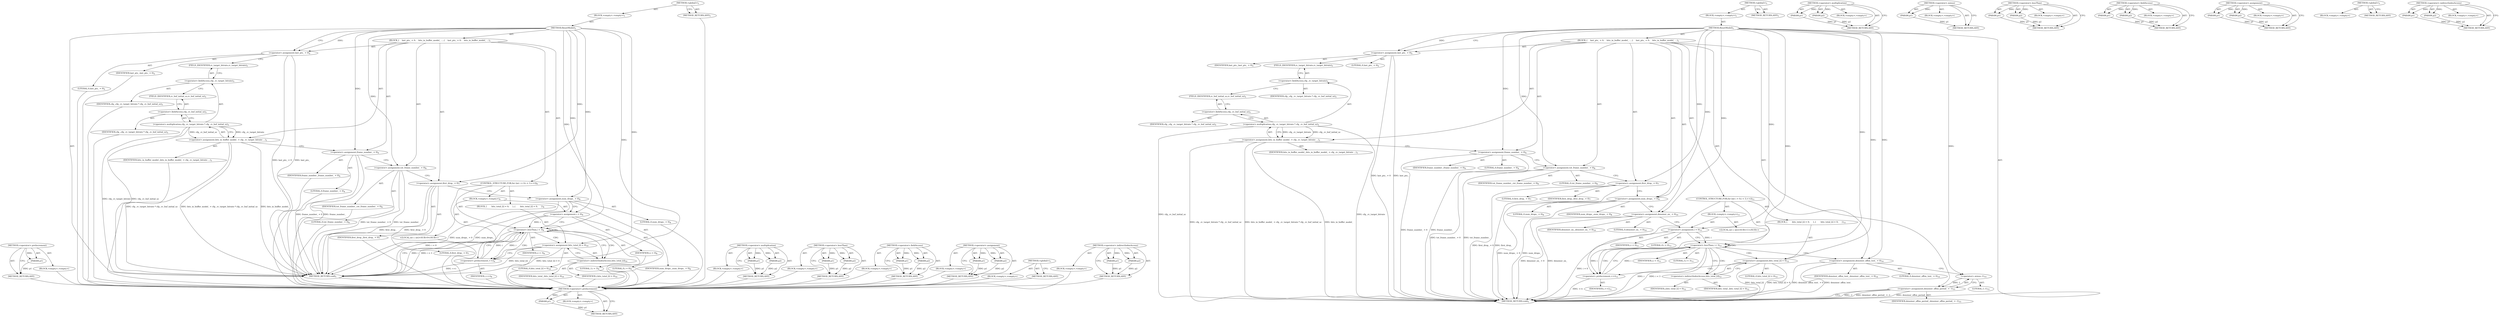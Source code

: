 digraph "&lt;operator&gt;.indirectIndexAccess" {
vulnerable_88 [label=<(METHOD,&lt;operator&gt;.preIncrement)>];
vulnerable_89 [label=<(PARAM,p1)>];
vulnerable_90 [label=<(BLOCK,&lt;empty&gt;,&lt;empty&gt;)>];
vulnerable_91 [label=<(METHOD_RETURN,ANY)>];
vulnerable_6 [label=<(METHOD,&lt;global&gt;)<SUB>1</SUB>>];
vulnerable_7 [label=<(BLOCK,&lt;empty&gt;,&lt;empty&gt;)<SUB>1</SUB>>];
vulnerable_8 [label=<(METHOD,ResetModel)<SUB>1</SUB>>];
vulnerable_9 [label=<(BLOCK,{
    last_pts_ = 0;
    bits_in_buffer_model_ ...,{
    last_pts_ = 0;
    bits_in_buffer_model_ ...)<SUB>1</SUB>>];
vulnerable_10 [label=<(&lt;operator&gt;.assignment,last_pts_ = 0)<SUB>2</SUB>>];
vulnerable_11 [label=<(IDENTIFIER,last_pts_,last_pts_ = 0)<SUB>2</SUB>>];
vulnerable_12 [label=<(LITERAL,0,last_pts_ = 0)<SUB>2</SUB>>];
vulnerable_13 [label=<(&lt;operator&gt;.assignment,bits_in_buffer_model_ = cfg_.rc_target_bitrate ...)<SUB>3</SUB>>];
vulnerable_14 [label=<(IDENTIFIER,bits_in_buffer_model_,bits_in_buffer_model_ = cfg_.rc_target_bitrate ...)<SUB>3</SUB>>];
vulnerable_15 [label=<(&lt;operator&gt;.multiplication,cfg_.rc_target_bitrate * cfg_.rc_buf_initial_sz)<SUB>3</SUB>>];
vulnerable_16 [label=<(&lt;operator&gt;.fieldAccess,cfg_.rc_target_bitrate)<SUB>3</SUB>>];
vulnerable_17 [label=<(IDENTIFIER,cfg_,cfg_.rc_target_bitrate * cfg_.rc_buf_initial_sz)<SUB>3</SUB>>];
vulnerable_18 [label=<(FIELD_IDENTIFIER,rc_target_bitrate,rc_target_bitrate)<SUB>3</SUB>>];
vulnerable_19 [label=<(&lt;operator&gt;.fieldAccess,cfg_.rc_buf_initial_sz)<SUB>3</SUB>>];
vulnerable_20 [label=<(IDENTIFIER,cfg_,cfg_.rc_target_bitrate * cfg_.rc_buf_initial_sz)<SUB>3</SUB>>];
vulnerable_21 [label=<(FIELD_IDENTIFIER,rc_buf_initial_sz,rc_buf_initial_sz)<SUB>3</SUB>>];
vulnerable_22 [label=<(&lt;operator&gt;.assignment,frame_number_ = 0)<SUB>4</SUB>>];
vulnerable_23 [label=<(IDENTIFIER,frame_number_,frame_number_ = 0)<SUB>4</SUB>>];
vulnerable_24 [label=<(LITERAL,0,frame_number_ = 0)<SUB>4</SUB>>];
vulnerable_25 [label=<(&lt;operator&gt;.assignment,tot_frame_number_ = 0)<SUB>6</SUB>>];
vulnerable_26 [label=<(IDENTIFIER,tot_frame_number_,tot_frame_number_ = 0)<SUB>6</SUB>>];
vulnerable_27 [label=<(LITERAL,0,tot_frame_number_ = 0)<SUB>6</SUB>>];
vulnerable_28 [label=<(&lt;operator&gt;.assignment,first_drop_ = 0)<SUB>7</SUB>>];
vulnerable_29 [label=<(IDENTIFIER,first_drop_,first_drop_ = 0)<SUB>7</SUB>>];
vulnerable_30 [label=<(LITERAL,0,first_drop_ = 0)<SUB>7</SUB>>];
vulnerable_31 [label=<(&lt;operator&gt;.assignment,num_drops_ = 0)<SUB>8</SUB>>];
vulnerable_32 [label=<(IDENTIFIER,num_drops_,num_drops_ = 0)<SUB>8</SUB>>];
vulnerable_33 [label=<(LITERAL,0,num_drops_ = 0)<SUB>8</SUB>>];
vulnerable_34 [label=<(CONTROL_STRUCTURE,FOR,for (int i = 0;i &lt; 3;++i))<SUB>9</SUB>>];
vulnerable_35 [label=<(BLOCK,&lt;empty&gt;,&lt;empty&gt;)<SUB>9</SUB>>];
vulnerable_36 [label="<(LOCAL,int i: int)<SUB>9</SUB>>"];
vulnerable_37 [label=<(&lt;operator&gt;.assignment,i = 0)<SUB>9</SUB>>];
vulnerable_38 [label=<(IDENTIFIER,i,i = 0)<SUB>9</SUB>>];
vulnerable_39 [label=<(LITERAL,0,i = 0)<SUB>9</SUB>>];
vulnerable_40 [label=<(&lt;operator&gt;.lessThan,i &lt; 3)<SUB>9</SUB>>];
vulnerable_41 [label=<(IDENTIFIER,i,i &lt; 3)<SUB>9</SUB>>];
vulnerable_42 [label=<(LITERAL,3,i &lt; 3)<SUB>9</SUB>>];
vulnerable_43 [label=<(&lt;operator&gt;.preIncrement,++i)<SUB>9</SUB>>];
vulnerable_44 [label=<(IDENTIFIER,i,++i)<SUB>9</SUB>>];
vulnerable_45 [label=<(BLOCK,{
       bits_total_[i] = 0;
     },{
       bits_total_[i] = 0;
     })<SUB>9</SUB>>];
vulnerable_46 [label=<(&lt;operator&gt;.assignment,bits_total_[i] = 0)<SUB>10</SUB>>];
vulnerable_47 [label=<(&lt;operator&gt;.indirectIndexAccess,bits_total_[i])<SUB>10</SUB>>];
vulnerable_48 [label=<(IDENTIFIER,bits_total_,bits_total_[i] = 0)<SUB>10</SUB>>];
vulnerable_49 [label=<(IDENTIFIER,i,bits_total_[i] = 0)<SUB>10</SUB>>];
vulnerable_50 [label=<(LITERAL,0,bits_total_[i] = 0)<SUB>10</SUB>>];
vulnerable_51 [label=<(METHOD_RETURN,void)<SUB>1</SUB>>];
vulnerable_53 [label=<(METHOD_RETURN,ANY)<SUB>1</SUB>>];
vulnerable_73 [label=<(METHOD,&lt;operator&gt;.multiplication)>];
vulnerable_74 [label=<(PARAM,p1)>];
vulnerable_75 [label=<(PARAM,p2)>];
vulnerable_76 [label=<(BLOCK,&lt;empty&gt;,&lt;empty&gt;)>];
vulnerable_77 [label=<(METHOD_RETURN,ANY)>];
vulnerable_83 [label=<(METHOD,&lt;operator&gt;.lessThan)>];
vulnerable_84 [label=<(PARAM,p1)>];
vulnerable_85 [label=<(PARAM,p2)>];
vulnerable_86 [label=<(BLOCK,&lt;empty&gt;,&lt;empty&gt;)>];
vulnerable_87 [label=<(METHOD_RETURN,ANY)>];
vulnerable_78 [label=<(METHOD,&lt;operator&gt;.fieldAccess)>];
vulnerable_79 [label=<(PARAM,p1)>];
vulnerable_80 [label=<(PARAM,p2)>];
vulnerable_81 [label=<(BLOCK,&lt;empty&gt;,&lt;empty&gt;)>];
vulnerable_82 [label=<(METHOD_RETURN,ANY)>];
vulnerable_68 [label=<(METHOD,&lt;operator&gt;.assignment)>];
vulnerable_69 [label=<(PARAM,p1)>];
vulnerable_70 [label=<(PARAM,p2)>];
vulnerable_71 [label=<(BLOCK,&lt;empty&gt;,&lt;empty&gt;)>];
vulnerable_72 [label=<(METHOD_RETURN,ANY)>];
vulnerable_62 [label=<(METHOD,&lt;global&gt;)<SUB>1</SUB>>];
vulnerable_63 [label=<(BLOCK,&lt;empty&gt;,&lt;empty&gt;)>];
vulnerable_64 [label=<(METHOD_RETURN,ANY)>];
vulnerable_92 [label=<(METHOD,&lt;operator&gt;.indirectIndexAccess)>];
vulnerable_93 [label=<(PARAM,p1)>];
vulnerable_94 [label=<(PARAM,p2)>];
vulnerable_95 [label=<(BLOCK,&lt;empty&gt;,&lt;empty&gt;)>];
vulnerable_96 [label=<(METHOD_RETURN,ANY)>];
fixed_98 [label=<(METHOD,&lt;operator&gt;.preIncrement)>];
fixed_99 [label=<(PARAM,p1)>];
fixed_100 [label=<(BLOCK,&lt;empty&gt;,&lt;empty&gt;)>];
fixed_101 [label=<(METHOD_RETURN,ANY)>];
fixed_6 [label=<(METHOD,&lt;global&gt;)<SUB>1</SUB>>];
fixed_7 [label=<(BLOCK,&lt;empty&gt;,&lt;empty&gt;)<SUB>1</SUB>>];
fixed_8 [label=<(METHOD,ResetModel)<SUB>1</SUB>>];
fixed_9 [label=<(BLOCK,{
    last_pts_ = 0;
    bits_in_buffer_model_ ...,{
    last_pts_ = 0;
    bits_in_buffer_model_ ...)<SUB>1</SUB>>];
fixed_10 [label=<(&lt;operator&gt;.assignment,last_pts_ = 0)<SUB>2</SUB>>];
fixed_11 [label=<(IDENTIFIER,last_pts_,last_pts_ = 0)<SUB>2</SUB>>];
fixed_12 [label=<(LITERAL,0,last_pts_ = 0)<SUB>2</SUB>>];
fixed_13 [label=<(&lt;operator&gt;.assignment,bits_in_buffer_model_ = cfg_.rc_target_bitrate ...)<SUB>3</SUB>>];
fixed_14 [label=<(IDENTIFIER,bits_in_buffer_model_,bits_in_buffer_model_ = cfg_.rc_target_bitrate ...)<SUB>3</SUB>>];
fixed_15 [label=<(&lt;operator&gt;.multiplication,cfg_.rc_target_bitrate * cfg_.rc_buf_initial_sz)<SUB>3</SUB>>];
fixed_16 [label=<(&lt;operator&gt;.fieldAccess,cfg_.rc_target_bitrate)<SUB>3</SUB>>];
fixed_17 [label=<(IDENTIFIER,cfg_,cfg_.rc_target_bitrate * cfg_.rc_buf_initial_sz)<SUB>3</SUB>>];
fixed_18 [label=<(FIELD_IDENTIFIER,rc_target_bitrate,rc_target_bitrate)<SUB>3</SUB>>];
fixed_19 [label=<(&lt;operator&gt;.fieldAccess,cfg_.rc_buf_initial_sz)<SUB>3</SUB>>];
fixed_20 [label=<(IDENTIFIER,cfg_,cfg_.rc_target_bitrate * cfg_.rc_buf_initial_sz)<SUB>3</SUB>>];
fixed_21 [label=<(FIELD_IDENTIFIER,rc_buf_initial_sz,rc_buf_initial_sz)<SUB>3</SUB>>];
fixed_22 [label=<(&lt;operator&gt;.assignment,frame_number_ = 0)<SUB>4</SUB>>];
fixed_23 [label=<(IDENTIFIER,frame_number_,frame_number_ = 0)<SUB>4</SUB>>];
fixed_24 [label=<(LITERAL,0,frame_number_ = 0)<SUB>4</SUB>>];
fixed_25 [label=<(&lt;operator&gt;.assignment,tot_frame_number_ = 0)<SUB>6</SUB>>];
fixed_26 [label=<(IDENTIFIER,tot_frame_number_,tot_frame_number_ = 0)<SUB>6</SUB>>];
fixed_27 [label=<(LITERAL,0,tot_frame_number_ = 0)<SUB>6</SUB>>];
fixed_28 [label=<(&lt;operator&gt;.assignment,first_drop_ = 0)<SUB>7</SUB>>];
fixed_29 [label=<(IDENTIFIER,first_drop_,first_drop_ = 0)<SUB>7</SUB>>];
fixed_30 [label=<(LITERAL,0,first_drop_ = 0)<SUB>7</SUB>>];
fixed_31 [label=<(&lt;operator&gt;.assignment,num_drops_ = 0)<SUB>8</SUB>>];
fixed_32 [label=<(IDENTIFIER,num_drops_,num_drops_ = 0)<SUB>8</SUB>>];
fixed_33 [label=<(LITERAL,0,num_drops_ = 0)<SUB>8</SUB>>];
fixed_34 [label=<(&lt;operator&gt;.assignment,denoiser_on_ = 0)<SUB>10</SUB>>];
fixed_35 [label=<(IDENTIFIER,denoiser_on_,denoiser_on_ = 0)<SUB>10</SUB>>];
fixed_36 [label=<(LITERAL,0,denoiser_on_ = 0)<SUB>10</SUB>>];
fixed_37 [label=<(CONTROL_STRUCTURE,FOR,for (int i = 0;i &lt; 3;++i))<SUB>11</SUB>>];
fixed_38 [label=<(BLOCK,&lt;empty&gt;,&lt;empty&gt;)<SUB>11</SUB>>];
fixed_39 [label="<(LOCAL,int i: int)<SUB>11</SUB>>"];
fixed_40 [label=<(&lt;operator&gt;.assignment,i = 0)<SUB>11</SUB>>];
fixed_41 [label=<(IDENTIFIER,i,i = 0)<SUB>11</SUB>>];
fixed_42 [label=<(LITERAL,0,i = 0)<SUB>11</SUB>>];
fixed_43 [label=<(&lt;operator&gt;.lessThan,i &lt; 3)<SUB>11</SUB>>];
fixed_44 [label=<(IDENTIFIER,i,i &lt; 3)<SUB>11</SUB>>];
fixed_45 [label=<(LITERAL,3,i &lt; 3)<SUB>11</SUB>>];
fixed_46 [label=<(&lt;operator&gt;.preIncrement,++i)<SUB>11</SUB>>];
fixed_47 [label=<(IDENTIFIER,i,++i)<SUB>11</SUB>>];
fixed_48 [label=<(BLOCK,{
       bits_total_[i] = 0;
     },{
       bits_total_[i] = 0;
     })<SUB>11</SUB>>];
fixed_49 [label=<(&lt;operator&gt;.assignment,bits_total_[i] = 0)<SUB>12</SUB>>];
fixed_50 [label=<(&lt;operator&gt;.indirectIndexAccess,bits_total_[i])<SUB>12</SUB>>];
fixed_51 [label=<(IDENTIFIER,bits_total_,bits_total_[i] = 0)<SUB>12</SUB>>];
fixed_52 [label=<(IDENTIFIER,i,bits_total_[i] = 0)<SUB>12</SUB>>];
fixed_53 [label=<(LITERAL,0,bits_total_[i] = 0)<SUB>12</SUB>>];
fixed_54 [label=<(&lt;operator&gt;.assignment,denoiser_offon_test_ = 0)<SUB>14</SUB>>];
fixed_55 [label=<(IDENTIFIER,denoiser_offon_test_,denoiser_offon_test_ = 0)<SUB>14</SUB>>];
fixed_56 [label=<(LITERAL,0,denoiser_offon_test_ = 0)<SUB>14</SUB>>];
fixed_57 [label=<(&lt;operator&gt;.assignment,denoiser_offon_period_ = -1)<SUB>15</SUB>>];
fixed_58 [label=<(IDENTIFIER,denoiser_offon_period_,denoiser_offon_period_ = -1)<SUB>15</SUB>>];
fixed_59 [label=<(&lt;operator&gt;.minus,-1)<SUB>15</SUB>>];
fixed_60 [label=<(LITERAL,1,-1)<SUB>15</SUB>>];
fixed_61 [label=<(METHOD_RETURN,void)<SUB>1</SUB>>];
fixed_63 [label=<(METHOD_RETURN,ANY)<SUB>1</SUB>>];
fixed_83 [label=<(METHOD,&lt;operator&gt;.multiplication)>];
fixed_84 [label=<(PARAM,p1)>];
fixed_85 [label=<(PARAM,p2)>];
fixed_86 [label=<(BLOCK,&lt;empty&gt;,&lt;empty&gt;)>];
fixed_87 [label=<(METHOD_RETURN,ANY)>];
fixed_107 [label=<(METHOD,&lt;operator&gt;.minus)>];
fixed_108 [label=<(PARAM,p1)>];
fixed_109 [label=<(BLOCK,&lt;empty&gt;,&lt;empty&gt;)>];
fixed_110 [label=<(METHOD_RETURN,ANY)>];
fixed_93 [label=<(METHOD,&lt;operator&gt;.lessThan)>];
fixed_94 [label=<(PARAM,p1)>];
fixed_95 [label=<(PARAM,p2)>];
fixed_96 [label=<(BLOCK,&lt;empty&gt;,&lt;empty&gt;)>];
fixed_97 [label=<(METHOD_RETURN,ANY)>];
fixed_88 [label=<(METHOD,&lt;operator&gt;.fieldAccess)>];
fixed_89 [label=<(PARAM,p1)>];
fixed_90 [label=<(PARAM,p2)>];
fixed_91 [label=<(BLOCK,&lt;empty&gt;,&lt;empty&gt;)>];
fixed_92 [label=<(METHOD_RETURN,ANY)>];
fixed_78 [label=<(METHOD,&lt;operator&gt;.assignment)>];
fixed_79 [label=<(PARAM,p1)>];
fixed_80 [label=<(PARAM,p2)>];
fixed_81 [label=<(BLOCK,&lt;empty&gt;,&lt;empty&gt;)>];
fixed_82 [label=<(METHOD_RETURN,ANY)>];
fixed_72 [label=<(METHOD,&lt;global&gt;)<SUB>1</SUB>>];
fixed_73 [label=<(BLOCK,&lt;empty&gt;,&lt;empty&gt;)>];
fixed_74 [label=<(METHOD_RETURN,ANY)>];
fixed_102 [label=<(METHOD,&lt;operator&gt;.indirectIndexAccess)>];
fixed_103 [label=<(PARAM,p1)>];
fixed_104 [label=<(PARAM,p2)>];
fixed_105 [label=<(BLOCK,&lt;empty&gt;,&lt;empty&gt;)>];
fixed_106 [label=<(METHOD_RETURN,ANY)>];
vulnerable_88 -> vulnerable_89  [key=0, label="AST: "];
vulnerable_88 -> vulnerable_89  [key=1, label="DDG: "];
vulnerable_88 -> vulnerable_90  [key=0, label="AST: "];
vulnerable_88 -> vulnerable_91  [key=0, label="AST: "];
vulnerable_88 -> vulnerable_91  [key=1, label="CFG: "];
vulnerable_89 -> vulnerable_91  [key=0, label="DDG: p1"];
vulnerable_90 -> fixed_98  [key=0];
vulnerable_91 -> fixed_98  [key=0];
vulnerable_6 -> vulnerable_7  [key=0, label="AST: "];
vulnerable_6 -> vulnerable_53  [key=0, label="AST: "];
vulnerable_6 -> vulnerable_53  [key=1, label="CFG: "];
vulnerable_7 -> vulnerable_8  [key=0, label="AST: "];
vulnerable_8 -> vulnerable_9  [key=0, label="AST: "];
vulnerable_8 -> vulnerable_51  [key=0, label="AST: "];
vulnerable_8 -> vulnerable_10  [key=0, label="CFG: "];
vulnerable_8 -> vulnerable_10  [key=1, label="DDG: "];
vulnerable_8 -> vulnerable_22  [key=0, label="DDG: "];
vulnerable_8 -> vulnerable_25  [key=0, label="DDG: "];
vulnerable_8 -> vulnerable_28  [key=0, label="DDG: "];
vulnerable_8 -> vulnerable_31  [key=0, label="DDG: "];
vulnerable_8 -> vulnerable_37  [key=0, label="DDG: "];
vulnerable_8 -> vulnerable_40  [key=0, label="DDG: "];
vulnerable_8 -> vulnerable_43  [key=0, label="DDG: "];
vulnerable_8 -> vulnerable_46  [key=0, label="DDG: "];
vulnerable_9 -> vulnerable_10  [key=0, label="AST: "];
vulnerable_9 -> vulnerable_13  [key=0, label="AST: "];
vulnerable_9 -> vulnerable_22  [key=0, label="AST: "];
vulnerable_9 -> vulnerable_25  [key=0, label="AST: "];
vulnerable_9 -> vulnerable_28  [key=0, label="AST: "];
vulnerable_9 -> vulnerable_31  [key=0, label="AST: "];
vulnerable_9 -> vulnerable_34  [key=0, label="AST: "];
vulnerable_10 -> vulnerable_11  [key=0, label="AST: "];
vulnerable_10 -> vulnerable_12  [key=0, label="AST: "];
vulnerable_10 -> vulnerable_18  [key=0, label="CFG: "];
vulnerable_10 -> vulnerable_51  [key=0, label="DDG: last_pts_ = 0"];
vulnerable_10 -> vulnerable_51  [key=1, label="DDG: last_pts_"];
vulnerable_11 -> fixed_98  [key=0];
vulnerable_12 -> fixed_98  [key=0];
vulnerable_13 -> vulnerable_14  [key=0, label="AST: "];
vulnerable_13 -> vulnerable_15  [key=0, label="AST: "];
vulnerable_13 -> vulnerable_22  [key=0, label="CFG: "];
vulnerable_13 -> vulnerable_51  [key=0, label="DDG: cfg_.rc_target_bitrate * cfg_.rc_buf_initial_sz"];
vulnerable_13 -> vulnerable_51  [key=1, label="DDG: bits_in_buffer_model_ = cfg_.rc_target_bitrate * cfg_.rc_buf_initial_sz"];
vulnerable_13 -> vulnerable_51  [key=2, label="DDG: bits_in_buffer_model_"];
vulnerable_14 -> fixed_98  [key=0];
vulnerable_15 -> vulnerable_16  [key=0, label="AST: "];
vulnerable_15 -> vulnerable_19  [key=0, label="AST: "];
vulnerable_15 -> vulnerable_13  [key=0, label="CFG: "];
vulnerable_15 -> vulnerable_13  [key=1, label="DDG: cfg_.rc_target_bitrate"];
vulnerable_15 -> vulnerable_13  [key=2, label="DDG: cfg_.rc_buf_initial_sz"];
vulnerable_15 -> vulnerable_51  [key=0, label="DDG: cfg_.rc_target_bitrate"];
vulnerable_15 -> vulnerable_51  [key=1, label="DDG: cfg_.rc_buf_initial_sz"];
vulnerable_16 -> vulnerable_17  [key=0, label="AST: "];
vulnerable_16 -> vulnerable_18  [key=0, label="AST: "];
vulnerable_16 -> vulnerable_21  [key=0, label="CFG: "];
vulnerable_17 -> fixed_98  [key=0];
vulnerable_18 -> vulnerable_16  [key=0, label="CFG: "];
vulnerable_19 -> vulnerable_20  [key=0, label="AST: "];
vulnerable_19 -> vulnerable_21  [key=0, label="AST: "];
vulnerable_19 -> vulnerable_15  [key=0, label="CFG: "];
vulnerable_20 -> fixed_98  [key=0];
vulnerable_21 -> vulnerable_19  [key=0, label="CFG: "];
vulnerable_22 -> vulnerable_23  [key=0, label="AST: "];
vulnerable_22 -> vulnerable_24  [key=0, label="AST: "];
vulnerable_22 -> vulnerable_25  [key=0, label="CFG: "];
vulnerable_22 -> vulnerable_51  [key=0, label="DDG: frame_number_ = 0"];
vulnerable_22 -> vulnerable_51  [key=1, label="DDG: frame_number_"];
vulnerable_23 -> fixed_98  [key=0];
vulnerable_24 -> fixed_98  [key=0];
vulnerable_25 -> vulnerable_26  [key=0, label="AST: "];
vulnerable_25 -> vulnerable_27  [key=0, label="AST: "];
vulnerable_25 -> vulnerable_28  [key=0, label="CFG: "];
vulnerable_25 -> vulnerable_51  [key=0, label="DDG: tot_frame_number_ = 0"];
vulnerable_25 -> vulnerable_51  [key=1, label="DDG: tot_frame_number_"];
vulnerable_26 -> fixed_98  [key=0];
vulnerable_27 -> fixed_98  [key=0];
vulnerable_28 -> vulnerable_29  [key=0, label="AST: "];
vulnerable_28 -> vulnerable_30  [key=0, label="AST: "];
vulnerable_28 -> vulnerable_31  [key=0, label="CFG: "];
vulnerable_28 -> vulnerable_51  [key=0, label="DDG: first_drop_ = 0"];
vulnerable_28 -> vulnerable_51  [key=1, label="DDG: first_drop_"];
vulnerable_29 -> fixed_98  [key=0];
vulnerable_30 -> fixed_98  [key=0];
vulnerable_31 -> vulnerable_32  [key=0, label="AST: "];
vulnerable_31 -> vulnerable_33  [key=0, label="AST: "];
vulnerable_31 -> vulnerable_37  [key=0, label="CFG: "];
vulnerable_31 -> vulnerable_51  [key=0, label="DDG: num_drops_ = 0"];
vulnerable_31 -> vulnerable_51  [key=1, label="DDG: num_drops_"];
vulnerable_32 -> fixed_98  [key=0];
vulnerable_33 -> fixed_98  [key=0];
vulnerable_34 -> vulnerable_35  [key=0, label="AST: "];
vulnerable_34 -> vulnerable_40  [key=0, label="AST: "];
vulnerable_34 -> vulnerable_43  [key=0, label="AST: "];
vulnerable_34 -> vulnerable_45  [key=0, label="AST: "];
vulnerable_35 -> vulnerable_36  [key=0, label="AST: "];
vulnerable_35 -> vulnerable_37  [key=0, label="AST: "];
vulnerable_36 -> fixed_98  [key=0];
vulnerable_37 -> vulnerable_38  [key=0, label="AST: "];
vulnerable_37 -> vulnerable_39  [key=0, label="AST: "];
vulnerable_37 -> vulnerable_40  [key=0, label="CFG: "];
vulnerable_37 -> vulnerable_40  [key=1, label="DDG: i"];
vulnerable_37 -> vulnerable_51  [key=0, label="DDG: i = 0"];
vulnerable_38 -> fixed_98  [key=0];
vulnerable_39 -> fixed_98  [key=0];
vulnerable_40 -> vulnerable_41  [key=0, label="AST: "];
vulnerable_40 -> vulnerable_42  [key=0, label="AST: "];
vulnerable_40 -> vulnerable_51  [key=0, label="CFG: "];
vulnerable_40 -> vulnerable_51  [key=1, label="DDG: i"];
vulnerable_40 -> vulnerable_51  [key=2, label="DDG: i &lt; 3"];
vulnerable_40 -> vulnerable_47  [key=0, label="CFG: "];
vulnerable_40 -> vulnerable_47  [key=1, label="CDG: "];
vulnerable_40 -> vulnerable_43  [key=0, label="DDG: i"];
vulnerable_40 -> vulnerable_43  [key=1, label="CDG: "];
vulnerable_40 -> vulnerable_40  [key=0, label="CDG: "];
vulnerable_40 -> vulnerable_46  [key=0, label="CDG: "];
vulnerable_41 -> fixed_98  [key=0];
vulnerable_42 -> fixed_98  [key=0];
vulnerable_43 -> vulnerable_44  [key=0, label="AST: "];
vulnerable_43 -> vulnerable_40  [key=0, label="CFG: "];
vulnerable_43 -> vulnerable_40  [key=1, label="DDG: i"];
vulnerable_43 -> vulnerable_51  [key=0, label="DDG: ++i"];
vulnerable_44 -> fixed_98  [key=0];
vulnerable_45 -> vulnerable_46  [key=0, label="AST: "];
vulnerable_46 -> vulnerable_47  [key=0, label="AST: "];
vulnerable_46 -> vulnerable_50  [key=0, label="AST: "];
vulnerable_46 -> vulnerable_43  [key=0, label="CFG: "];
vulnerable_46 -> vulnerable_51  [key=0, label="DDG: bits_total_[i]"];
vulnerable_46 -> vulnerable_51  [key=1, label="DDG: bits_total_[i] = 0"];
vulnerable_47 -> vulnerable_48  [key=0, label="AST: "];
vulnerable_47 -> vulnerable_49  [key=0, label="AST: "];
vulnerable_47 -> vulnerable_46  [key=0, label="CFG: "];
vulnerable_48 -> fixed_98  [key=0];
vulnerable_49 -> fixed_98  [key=0];
vulnerable_50 -> fixed_98  [key=0];
vulnerable_51 -> fixed_98  [key=0];
vulnerable_53 -> fixed_98  [key=0];
vulnerable_73 -> vulnerable_74  [key=0, label="AST: "];
vulnerable_73 -> vulnerable_74  [key=1, label="DDG: "];
vulnerable_73 -> vulnerable_76  [key=0, label="AST: "];
vulnerable_73 -> vulnerable_75  [key=0, label="AST: "];
vulnerable_73 -> vulnerable_75  [key=1, label="DDG: "];
vulnerable_73 -> vulnerable_77  [key=0, label="AST: "];
vulnerable_73 -> vulnerable_77  [key=1, label="CFG: "];
vulnerable_74 -> vulnerable_77  [key=0, label="DDG: p1"];
vulnerable_75 -> vulnerable_77  [key=0, label="DDG: p2"];
vulnerable_76 -> fixed_98  [key=0];
vulnerable_77 -> fixed_98  [key=0];
vulnerable_83 -> vulnerable_84  [key=0, label="AST: "];
vulnerable_83 -> vulnerable_84  [key=1, label="DDG: "];
vulnerable_83 -> vulnerable_86  [key=0, label="AST: "];
vulnerable_83 -> vulnerable_85  [key=0, label="AST: "];
vulnerable_83 -> vulnerable_85  [key=1, label="DDG: "];
vulnerable_83 -> vulnerable_87  [key=0, label="AST: "];
vulnerable_83 -> vulnerable_87  [key=1, label="CFG: "];
vulnerable_84 -> vulnerable_87  [key=0, label="DDG: p1"];
vulnerable_85 -> vulnerable_87  [key=0, label="DDG: p2"];
vulnerable_86 -> fixed_98  [key=0];
vulnerable_87 -> fixed_98  [key=0];
vulnerable_78 -> vulnerable_79  [key=0, label="AST: "];
vulnerable_78 -> vulnerable_79  [key=1, label="DDG: "];
vulnerable_78 -> vulnerable_81  [key=0, label="AST: "];
vulnerable_78 -> vulnerable_80  [key=0, label="AST: "];
vulnerable_78 -> vulnerable_80  [key=1, label="DDG: "];
vulnerable_78 -> vulnerable_82  [key=0, label="AST: "];
vulnerable_78 -> vulnerable_82  [key=1, label="CFG: "];
vulnerable_79 -> vulnerable_82  [key=0, label="DDG: p1"];
vulnerable_80 -> vulnerable_82  [key=0, label="DDG: p2"];
vulnerable_81 -> fixed_98  [key=0];
vulnerable_82 -> fixed_98  [key=0];
vulnerable_68 -> vulnerable_69  [key=0, label="AST: "];
vulnerable_68 -> vulnerable_69  [key=1, label="DDG: "];
vulnerable_68 -> vulnerable_71  [key=0, label="AST: "];
vulnerable_68 -> vulnerable_70  [key=0, label="AST: "];
vulnerable_68 -> vulnerable_70  [key=1, label="DDG: "];
vulnerable_68 -> vulnerable_72  [key=0, label="AST: "];
vulnerable_68 -> vulnerable_72  [key=1, label="CFG: "];
vulnerable_69 -> vulnerable_72  [key=0, label="DDG: p1"];
vulnerable_70 -> vulnerable_72  [key=0, label="DDG: p2"];
vulnerable_71 -> fixed_98  [key=0];
vulnerable_72 -> fixed_98  [key=0];
vulnerable_62 -> vulnerable_63  [key=0, label="AST: "];
vulnerable_62 -> vulnerable_64  [key=0, label="AST: "];
vulnerable_62 -> vulnerable_64  [key=1, label="CFG: "];
vulnerable_63 -> fixed_98  [key=0];
vulnerable_64 -> fixed_98  [key=0];
vulnerable_92 -> vulnerable_93  [key=0, label="AST: "];
vulnerable_92 -> vulnerable_93  [key=1, label="DDG: "];
vulnerable_92 -> vulnerable_95  [key=0, label="AST: "];
vulnerable_92 -> vulnerable_94  [key=0, label="AST: "];
vulnerable_92 -> vulnerable_94  [key=1, label="DDG: "];
vulnerable_92 -> vulnerable_96  [key=0, label="AST: "];
vulnerable_92 -> vulnerable_96  [key=1, label="CFG: "];
vulnerable_93 -> vulnerable_96  [key=0, label="DDG: p1"];
vulnerable_94 -> vulnerable_96  [key=0, label="DDG: p2"];
vulnerable_95 -> fixed_98  [key=0];
vulnerable_96 -> fixed_98  [key=0];
fixed_98 -> fixed_99  [key=0, label="AST: "];
fixed_98 -> fixed_99  [key=1, label="DDG: "];
fixed_98 -> fixed_100  [key=0, label="AST: "];
fixed_98 -> fixed_101  [key=0, label="AST: "];
fixed_98 -> fixed_101  [key=1, label="CFG: "];
fixed_99 -> fixed_101  [key=0, label="DDG: p1"];
fixed_6 -> fixed_7  [key=0, label="AST: "];
fixed_6 -> fixed_63  [key=0, label="AST: "];
fixed_6 -> fixed_63  [key=1, label="CFG: "];
fixed_7 -> fixed_8  [key=0, label="AST: "];
fixed_8 -> fixed_9  [key=0, label="AST: "];
fixed_8 -> fixed_61  [key=0, label="AST: "];
fixed_8 -> fixed_10  [key=0, label="CFG: "];
fixed_8 -> fixed_10  [key=1, label="DDG: "];
fixed_8 -> fixed_22  [key=0, label="DDG: "];
fixed_8 -> fixed_25  [key=0, label="DDG: "];
fixed_8 -> fixed_28  [key=0, label="DDG: "];
fixed_8 -> fixed_31  [key=0, label="DDG: "];
fixed_8 -> fixed_34  [key=0, label="DDG: "];
fixed_8 -> fixed_54  [key=0, label="DDG: "];
fixed_8 -> fixed_40  [key=0, label="DDG: "];
fixed_8 -> fixed_43  [key=0, label="DDG: "];
fixed_8 -> fixed_46  [key=0, label="DDG: "];
fixed_8 -> fixed_49  [key=0, label="DDG: "];
fixed_8 -> fixed_59  [key=0, label="DDG: "];
fixed_9 -> fixed_10  [key=0, label="AST: "];
fixed_9 -> fixed_13  [key=0, label="AST: "];
fixed_9 -> fixed_22  [key=0, label="AST: "];
fixed_9 -> fixed_25  [key=0, label="AST: "];
fixed_9 -> fixed_28  [key=0, label="AST: "];
fixed_9 -> fixed_31  [key=0, label="AST: "];
fixed_9 -> fixed_34  [key=0, label="AST: "];
fixed_9 -> fixed_37  [key=0, label="AST: "];
fixed_9 -> fixed_54  [key=0, label="AST: "];
fixed_9 -> fixed_57  [key=0, label="AST: "];
fixed_10 -> fixed_11  [key=0, label="AST: "];
fixed_10 -> fixed_12  [key=0, label="AST: "];
fixed_10 -> fixed_18  [key=0, label="CFG: "];
fixed_10 -> fixed_61  [key=0, label="DDG: last_pts_ = 0"];
fixed_10 -> fixed_61  [key=1, label="DDG: last_pts_"];
fixed_13 -> fixed_14  [key=0, label="AST: "];
fixed_13 -> fixed_15  [key=0, label="AST: "];
fixed_13 -> fixed_22  [key=0, label="CFG: "];
fixed_13 -> fixed_61  [key=0, label="DDG: cfg_.rc_target_bitrate * cfg_.rc_buf_initial_sz"];
fixed_13 -> fixed_61  [key=1, label="DDG: bits_in_buffer_model_ = cfg_.rc_target_bitrate * cfg_.rc_buf_initial_sz"];
fixed_13 -> fixed_61  [key=2, label="DDG: bits_in_buffer_model_"];
fixed_15 -> fixed_16  [key=0, label="AST: "];
fixed_15 -> fixed_19  [key=0, label="AST: "];
fixed_15 -> fixed_13  [key=0, label="CFG: "];
fixed_15 -> fixed_13  [key=1, label="DDG: cfg_.rc_target_bitrate"];
fixed_15 -> fixed_13  [key=2, label="DDG: cfg_.rc_buf_initial_sz"];
fixed_15 -> fixed_61  [key=0, label="DDG: cfg_.rc_target_bitrate"];
fixed_15 -> fixed_61  [key=1, label="DDG: cfg_.rc_buf_initial_sz"];
fixed_16 -> fixed_17  [key=0, label="AST: "];
fixed_16 -> fixed_18  [key=0, label="AST: "];
fixed_16 -> fixed_21  [key=0, label="CFG: "];
fixed_18 -> fixed_16  [key=0, label="CFG: "];
fixed_19 -> fixed_20  [key=0, label="AST: "];
fixed_19 -> fixed_21  [key=0, label="AST: "];
fixed_19 -> fixed_15  [key=0, label="CFG: "];
fixed_21 -> fixed_19  [key=0, label="CFG: "];
fixed_22 -> fixed_23  [key=0, label="AST: "];
fixed_22 -> fixed_24  [key=0, label="AST: "];
fixed_22 -> fixed_25  [key=0, label="CFG: "];
fixed_22 -> fixed_61  [key=0, label="DDG: frame_number_ = 0"];
fixed_22 -> fixed_61  [key=1, label="DDG: frame_number_"];
fixed_25 -> fixed_26  [key=0, label="AST: "];
fixed_25 -> fixed_27  [key=0, label="AST: "];
fixed_25 -> fixed_28  [key=0, label="CFG: "];
fixed_25 -> fixed_61  [key=0, label="DDG: tot_frame_number_ = 0"];
fixed_25 -> fixed_61  [key=1, label="DDG: tot_frame_number_"];
fixed_28 -> fixed_29  [key=0, label="AST: "];
fixed_28 -> fixed_30  [key=0, label="AST: "];
fixed_28 -> fixed_31  [key=0, label="CFG: "];
fixed_28 -> fixed_61  [key=0, label="DDG: first_drop_ = 0"];
fixed_28 -> fixed_61  [key=1, label="DDG: first_drop_"];
fixed_31 -> fixed_32  [key=0, label="AST: "];
fixed_31 -> fixed_33  [key=0, label="AST: "];
fixed_31 -> fixed_34  [key=0, label="CFG: "];
fixed_31 -> fixed_61  [key=0, label="DDG: num_drops_ = 0"];
fixed_31 -> fixed_61  [key=1, label="DDG: num_drops_"];
fixed_34 -> fixed_35  [key=0, label="AST: "];
fixed_34 -> fixed_36  [key=0, label="AST: "];
fixed_34 -> fixed_40  [key=0, label="CFG: "];
fixed_34 -> fixed_61  [key=0, label="DDG: denoiser_on_ = 0"];
fixed_34 -> fixed_61  [key=1, label="DDG: denoiser_on_"];
fixed_37 -> fixed_38  [key=0, label="AST: "];
fixed_37 -> fixed_43  [key=0, label="AST: "];
fixed_37 -> fixed_46  [key=0, label="AST: "];
fixed_37 -> fixed_48  [key=0, label="AST: "];
fixed_38 -> fixed_39  [key=0, label="AST: "];
fixed_38 -> fixed_40  [key=0, label="AST: "];
fixed_40 -> fixed_41  [key=0, label="AST: "];
fixed_40 -> fixed_42  [key=0, label="AST: "];
fixed_40 -> fixed_43  [key=0, label="CFG: "];
fixed_40 -> fixed_43  [key=1, label="DDG: i"];
fixed_40 -> fixed_61  [key=0, label="DDG: i = 0"];
fixed_43 -> fixed_44  [key=0, label="AST: "];
fixed_43 -> fixed_45  [key=0, label="AST: "];
fixed_43 -> fixed_50  [key=0, label="CFG: "];
fixed_43 -> fixed_50  [key=1, label="CDG: "];
fixed_43 -> fixed_54  [key=0, label="CFG: "];
fixed_43 -> fixed_61  [key=0, label="DDG: i"];
fixed_43 -> fixed_61  [key=1, label="DDG: i &lt; 3"];
fixed_43 -> fixed_46  [key=0, label="DDG: i"];
fixed_43 -> fixed_46  [key=1, label="CDG: "];
fixed_43 -> fixed_49  [key=0, label="CDG: "];
fixed_43 -> fixed_43  [key=0, label="CDG: "];
fixed_46 -> fixed_47  [key=0, label="AST: "];
fixed_46 -> fixed_43  [key=0, label="CFG: "];
fixed_46 -> fixed_43  [key=1, label="DDG: i"];
fixed_46 -> fixed_61  [key=0, label="DDG: ++i"];
fixed_48 -> fixed_49  [key=0, label="AST: "];
fixed_49 -> fixed_50  [key=0, label="AST: "];
fixed_49 -> fixed_53  [key=0, label="AST: "];
fixed_49 -> fixed_46  [key=0, label="CFG: "];
fixed_49 -> fixed_61  [key=0, label="DDG: bits_total_[i]"];
fixed_49 -> fixed_61  [key=1, label="DDG: bits_total_[i] = 0"];
fixed_50 -> fixed_51  [key=0, label="AST: "];
fixed_50 -> fixed_52  [key=0, label="AST: "];
fixed_50 -> fixed_49  [key=0, label="CFG: "];
fixed_54 -> fixed_55  [key=0, label="AST: "];
fixed_54 -> fixed_56  [key=0, label="AST: "];
fixed_54 -> fixed_59  [key=0, label="CFG: "];
fixed_54 -> fixed_61  [key=0, label="DDG: denoiser_offon_test_ = 0"];
fixed_54 -> fixed_61  [key=1, label="DDG: denoiser_offon_test_"];
fixed_57 -> fixed_58  [key=0, label="AST: "];
fixed_57 -> fixed_59  [key=0, label="AST: "];
fixed_57 -> fixed_61  [key=0, label="CFG: "];
fixed_57 -> fixed_61  [key=1, label="DDG: -1"];
fixed_57 -> fixed_61  [key=2, label="DDG: denoiser_offon_period_ = -1"];
fixed_57 -> fixed_61  [key=3, label="DDG: denoiser_offon_period_"];
fixed_59 -> fixed_60  [key=0, label="AST: "];
fixed_59 -> fixed_57  [key=0, label="CFG: "];
fixed_59 -> fixed_57  [key=1, label="DDG: 1"];
fixed_83 -> fixed_84  [key=0, label="AST: "];
fixed_83 -> fixed_84  [key=1, label="DDG: "];
fixed_83 -> fixed_86  [key=0, label="AST: "];
fixed_83 -> fixed_85  [key=0, label="AST: "];
fixed_83 -> fixed_85  [key=1, label="DDG: "];
fixed_83 -> fixed_87  [key=0, label="AST: "];
fixed_83 -> fixed_87  [key=1, label="CFG: "];
fixed_84 -> fixed_87  [key=0, label="DDG: p1"];
fixed_85 -> fixed_87  [key=0, label="DDG: p2"];
fixed_107 -> fixed_108  [key=0, label="AST: "];
fixed_107 -> fixed_108  [key=1, label="DDG: "];
fixed_107 -> fixed_109  [key=0, label="AST: "];
fixed_107 -> fixed_110  [key=0, label="AST: "];
fixed_107 -> fixed_110  [key=1, label="CFG: "];
fixed_108 -> fixed_110  [key=0, label="DDG: p1"];
fixed_93 -> fixed_94  [key=0, label="AST: "];
fixed_93 -> fixed_94  [key=1, label="DDG: "];
fixed_93 -> fixed_96  [key=0, label="AST: "];
fixed_93 -> fixed_95  [key=0, label="AST: "];
fixed_93 -> fixed_95  [key=1, label="DDG: "];
fixed_93 -> fixed_97  [key=0, label="AST: "];
fixed_93 -> fixed_97  [key=1, label="CFG: "];
fixed_94 -> fixed_97  [key=0, label="DDG: p1"];
fixed_95 -> fixed_97  [key=0, label="DDG: p2"];
fixed_88 -> fixed_89  [key=0, label="AST: "];
fixed_88 -> fixed_89  [key=1, label="DDG: "];
fixed_88 -> fixed_91  [key=0, label="AST: "];
fixed_88 -> fixed_90  [key=0, label="AST: "];
fixed_88 -> fixed_90  [key=1, label="DDG: "];
fixed_88 -> fixed_92  [key=0, label="AST: "];
fixed_88 -> fixed_92  [key=1, label="CFG: "];
fixed_89 -> fixed_92  [key=0, label="DDG: p1"];
fixed_90 -> fixed_92  [key=0, label="DDG: p2"];
fixed_78 -> fixed_79  [key=0, label="AST: "];
fixed_78 -> fixed_79  [key=1, label="DDG: "];
fixed_78 -> fixed_81  [key=0, label="AST: "];
fixed_78 -> fixed_80  [key=0, label="AST: "];
fixed_78 -> fixed_80  [key=1, label="DDG: "];
fixed_78 -> fixed_82  [key=0, label="AST: "];
fixed_78 -> fixed_82  [key=1, label="CFG: "];
fixed_79 -> fixed_82  [key=0, label="DDG: p1"];
fixed_80 -> fixed_82  [key=0, label="DDG: p2"];
fixed_72 -> fixed_73  [key=0, label="AST: "];
fixed_72 -> fixed_74  [key=0, label="AST: "];
fixed_72 -> fixed_74  [key=1, label="CFG: "];
fixed_102 -> fixed_103  [key=0, label="AST: "];
fixed_102 -> fixed_103  [key=1, label="DDG: "];
fixed_102 -> fixed_105  [key=0, label="AST: "];
fixed_102 -> fixed_104  [key=0, label="AST: "];
fixed_102 -> fixed_104  [key=1, label="DDG: "];
fixed_102 -> fixed_106  [key=0, label="AST: "];
fixed_102 -> fixed_106  [key=1, label="CFG: "];
fixed_103 -> fixed_106  [key=0, label="DDG: p1"];
fixed_104 -> fixed_106  [key=0, label="DDG: p2"];
}
